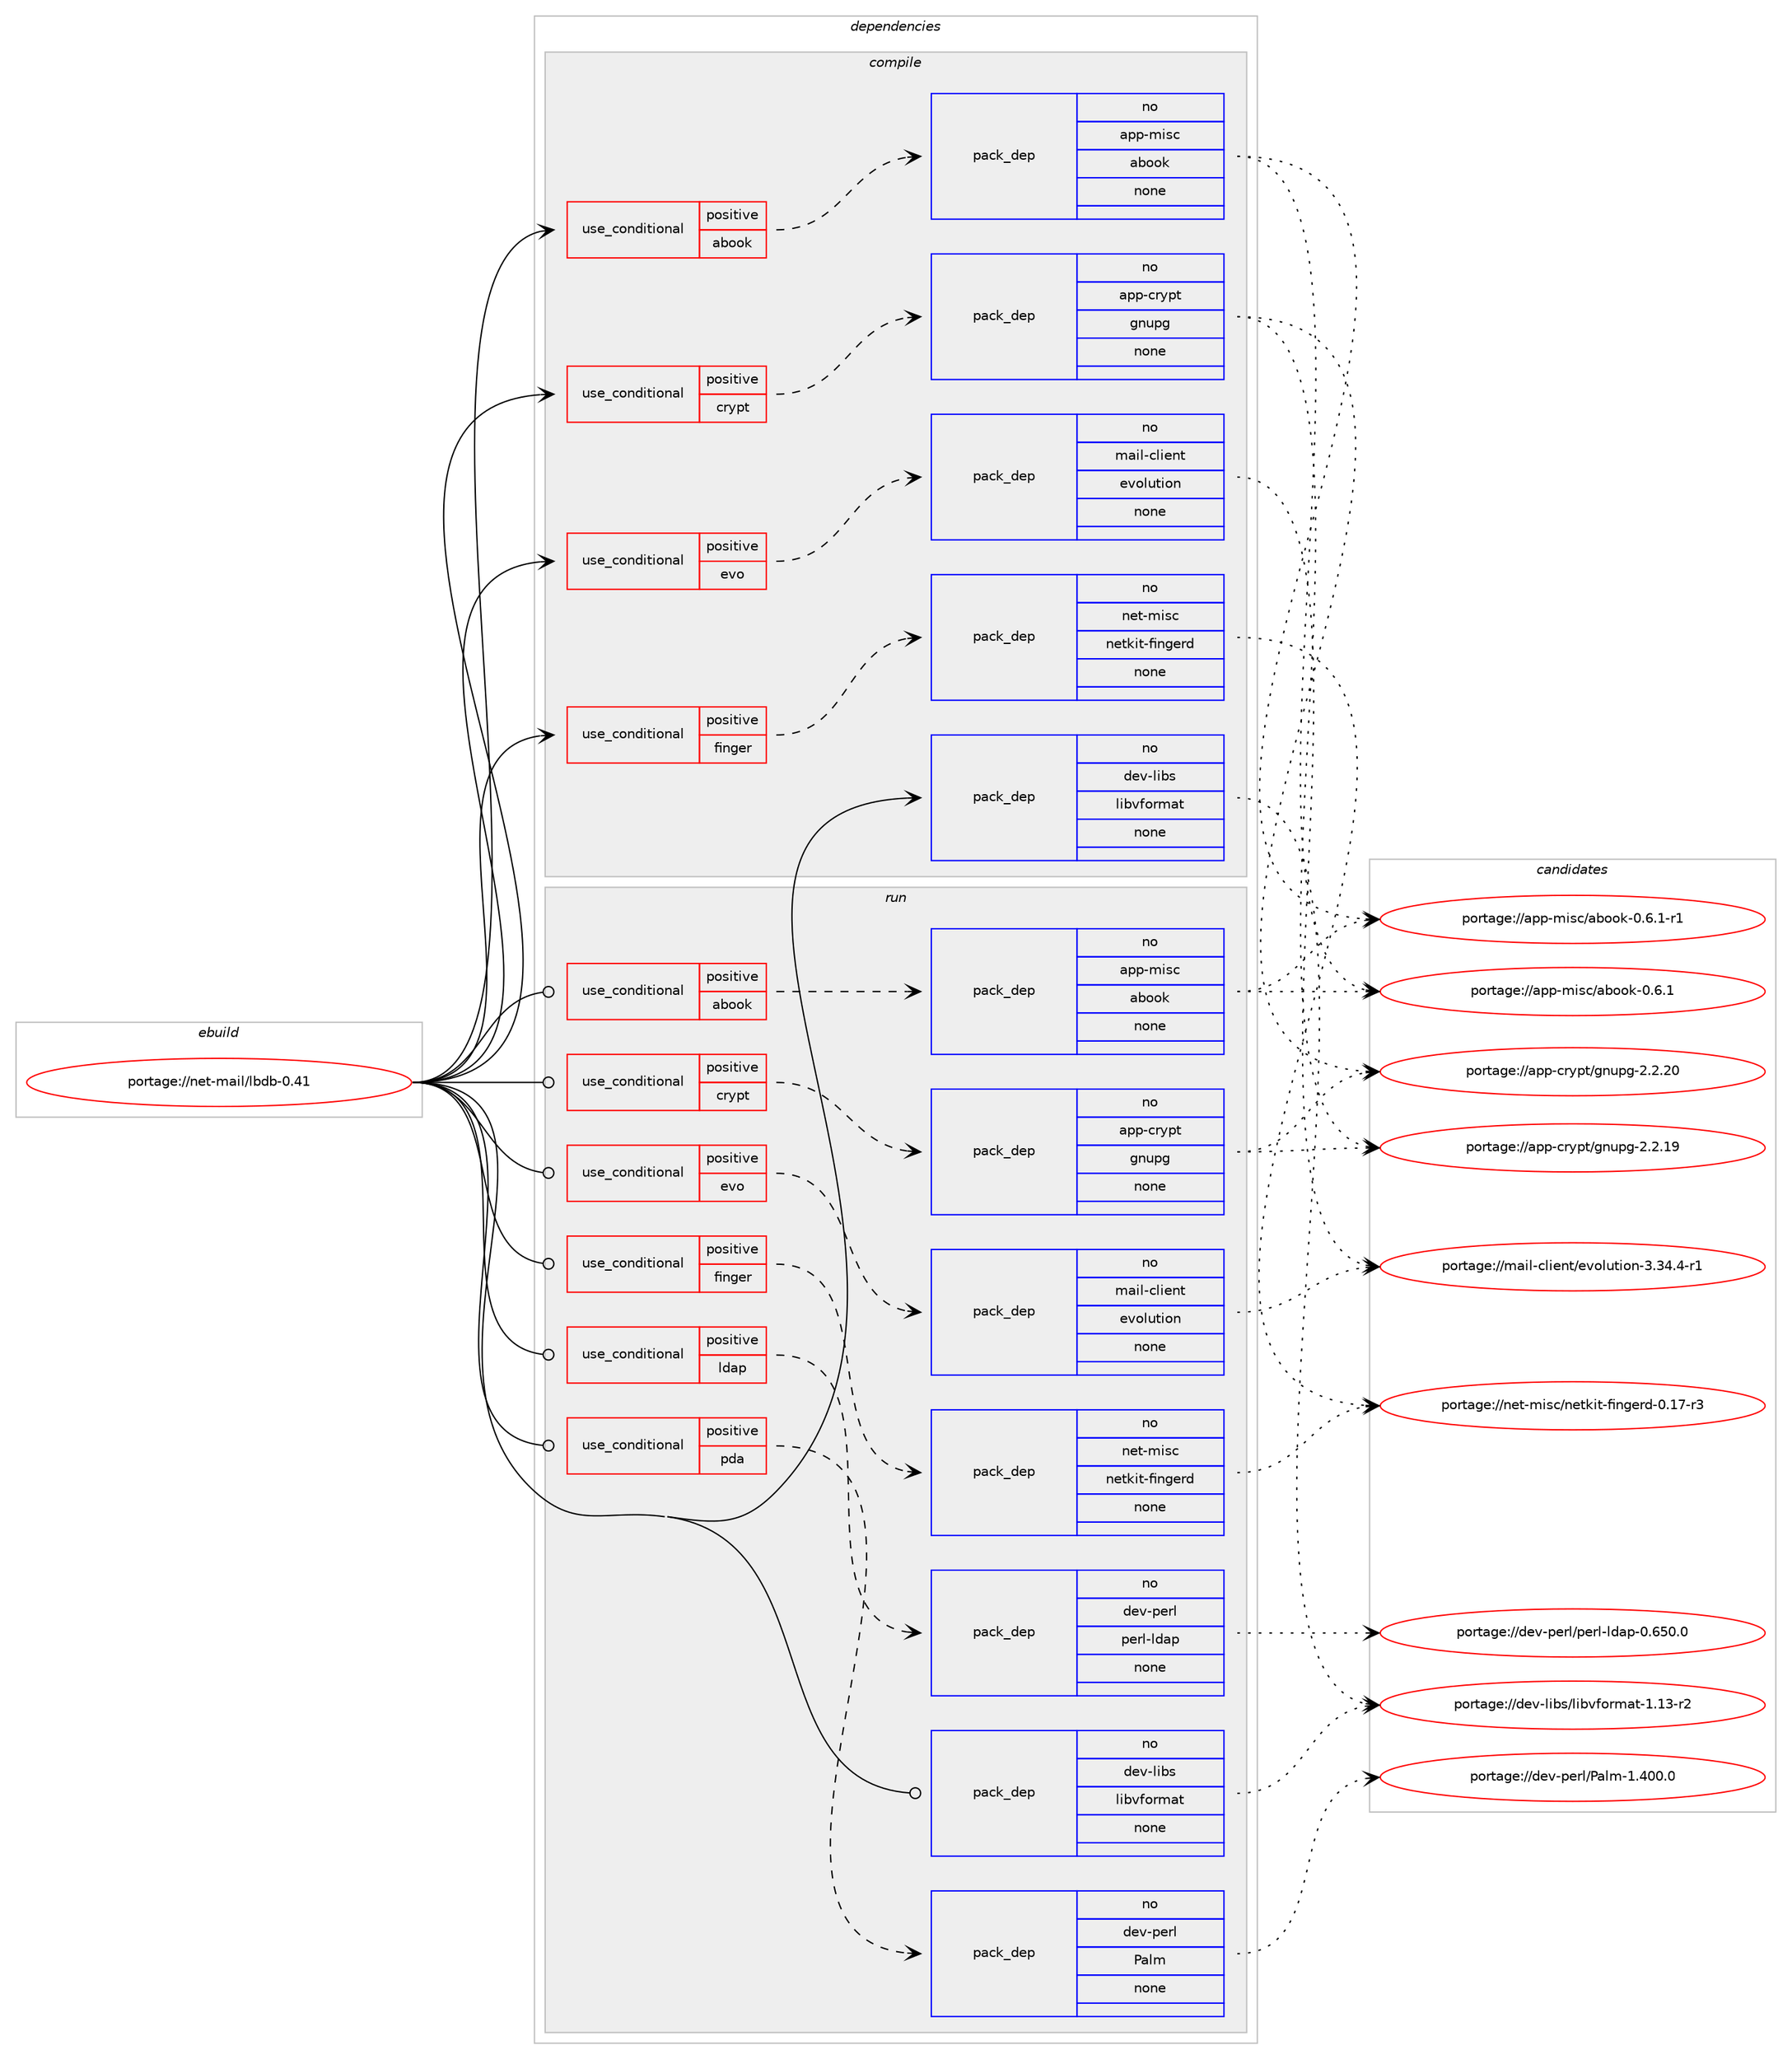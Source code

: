 digraph prolog {

# *************
# Graph options
# *************

newrank=true;
concentrate=true;
compound=true;
graph [rankdir=LR,fontname=Helvetica,fontsize=10,ranksep=1.5];#, ranksep=2.5, nodesep=0.2];
edge  [arrowhead=vee];
node  [fontname=Helvetica,fontsize=10];

# **********
# The ebuild
# **********

subgraph cluster_leftcol {
color=gray;
rank=same;
label=<<i>ebuild</i>>;
id [label="portage://net-mail/lbdb-0.41", color=red, width=4, href="../net-mail/lbdb-0.41.svg"];
}

# ****************
# The dependencies
# ****************

subgraph cluster_midcol {
color=gray;
label=<<i>dependencies</i>>;
subgraph cluster_compile {
fillcolor="#eeeeee";
style=filled;
label=<<i>compile</i>>;
subgraph cond1200 {
dependency8134 [label=<<TABLE BORDER="0" CELLBORDER="1" CELLSPACING="0" CELLPADDING="4"><TR><TD ROWSPAN="3" CELLPADDING="10">use_conditional</TD></TR><TR><TD>positive</TD></TR><TR><TD>abook</TD></TR></TABLE>>, shape=none, color=red];
subgraph pack6841 {
dependency8135 [label=<<TABLE BORDER="0" CELLBORDER="1" CELLSPACING="0" CELLPADDING="4" WIDTH="220"><TR><TD ROWSPAN="6" CELLPADDING="30">pack_dep</TD></TR><TR><TD WIDTH="110">no</TD></TR><TR><TD>app-misc</TD></TR><TR><TD>abook</TD></TR><TR><TD>none</TD></TR><TR><TD></TD></TR></TABLE>>, shape=none, color=blue];
}
dependency8134:e -> dependency8135:w [weight=20,style="dashed",arrowhead="vee"];
}
id:e -> dependency8134:w [weight=20,style="solid",arrowhead="vee"];
subgraph cond1201 {
dependency8136 [label=<<TABLE BORDER="0" CELLBORDER="1" CELLSPACING="0" CELLPADDING="4"><TR><TD ROWSPAN="3" CELLPADDING="10">use_conditional</TD></TR><TR><TD>positive</TD></TR><TR><TD>crypt</TD></TR></TABLE>>, shape=none, color=red];
subgraph pack6842 {
dependency8137 [label=<<TABLE BORDER="0" CELLBORDER="1" CELLSPACING="0" CELLPADDING="4" WIDTH="220"><TR><TD ROWSPAN="6" CELLPADDING="30">pack_dep</TD></TR><TR><TD WIDTH="110">no</TD></TR><TR><TD>app-crypt</TD></TR><TR><TD>gnupg</TD></TR><TR><TD>none</TD></TR><TR><TD></TD></TR></TABLE>>, shape=none, color=blue];
}
dependency8136:e -> dependency8137:w [weight=20,style="dashed",arrowhead="vee"];
}
id:e -> dependency8136:w [weight=20,style="solid",arrowhead="vee"];
subgraph cond1202 {
dependency8138 [label=<<TABLE BORDER="0" CELLBORDER="1" CELLSPACING="0" CELLPADDING="4"><TR><TD ROWSPAN="3" CELLPADDING="10">use_conditional</TD></TR><TR><TD>positive</TD></TR><TR><TD>evo</TD></TR></TABLE>>, shape=none, color=red];
subgraph pack6843 {
dependency8139 [label=<<TABLE BORDER="0" CELLBORDER="1" CELLSPACING="0" CELLPADDING="4" WIDTH="220"><TR><TD ROWSPAN="6" CELLPADDING="30">pack_dep</TD></TR><TR><TD WIDTH="110">no</TD></TR><TR><TD>mail-client</TD></TR><TR><TD>evolution</TD></TR><TR><TD>none</TD></TR><TR><TD></TD></TR></TABLE>>, shape=none, color=blue];
}
dependency8138:e -> dependency8139:w [weight=20,style="dashed",arrowhead="vee"];
}
id:e -> dependency8138:w [weight=20,style="solid",arrowhead="vee"];
subgraph cond1203 {
dependency8140 [label=<<TABLE BORDER="0" CELLBORDER="1" CELLSPACING="0" CELLPADDING="4"><TR><TD ROWSPAN="3" CELLPADDING="10">use_conditional</TD></TR><TR><TD>positive</TD></TR><TR><TD>finger</TD></TR></TABLE>>, shape=none, color=red];
subgraph pack6844 {
dependency8141 [label=<<TABLE BORDER="0" CELLBORDER="1" CELLSPACING="0" CELLPADDING="4" WIDTH="220"><TR><TD ROWSPAN="6" CELLPADDING="30">pack_dep</TD></TR><TR><TD WIDTH="110">no</TD></TR><TR><TD>net-misc</TD></TR><TR><TD>netkit-fingerd</TD></TR><TR><TD>none</TD></TR><TR><TD></TD></TR></TABLE>>, shape=none, color=blue];
}
dependency8140:e -> dependency8141:w [weight=20,style="dashed",arrowhead="vee"];
}
id:e -> dependency8140:w [weight=20,style="solid",arrowhead="vee"];
subgraph pack6845 {
dependency8142 [label=<<TABLE BORDER="0" CELLBORDER="1" CELLSPACING="0" CELLPADDING="4" WIDTH="220"><TR><TD ROWSPAN="6" CELLPADDING="30">pack_dep</TD></TR><TR><TD WIDTH="110">no</TD></TR><TR><TD>dev-libs</TD></TR><TR><TD>libvformat</TD></TR><TR><TD>none</TD></TR><TR><TD></TD></TR></TABLE>>, shape=none, color=blue];
}
id:e -> dependency8142:w [weight=20,style="solid",arrowhead="vee"];
}
subgraph cluster_compileandrun {
fillcolor="#eeeeee";
style=filled;
label=<<i>compile and run</i>>;
}
subgraph cluster_run {
fillcolor="#eeeeee";
style=filled;
label=<<i>run</i>>;
subgraph cond1204 {
dependency8143 [label=<<TABLE BORDER="0" CELLBORDER="1" CELLSPACING="0" CELLPADDING="4"><TR><TD ROWSPAN="3" CELLPADDING="10">use_conditional</TD></TR><TR><TD>positive</TD></TR><TR><TD>abook</TD></TR></TABLE>>, shape=none, color=red];
subgraph pack6846 {
dependency8144 [label=<<TABLE BORDER="0" CELLBORDER="1" CELLSPACING="0" CELLPADDING="4" WIDTH="220"><TR><TD ROWSPAN="6" CELLPADDING="30">pack_dep</TD></TR><TR><TD WIDTH="110">no</TD></TR><TR><TD>app-misc</TD></TR><TR><TD>abook</TD></TR><TR><TD>none</TD></TR><TR><TD></TD></TR></TABLE>>, shape=none, color=blue];
}
dependency8143:e -> dependency8144:w [weight=20,style="dashed",arrowhead="vee"];
}
id:e -> dependency8143:w [weight=20,style="solid",arrowhead="odot"];
subgraph cond1205 {
dependency8145 [label=<<TABLE BORDER="0" CELLBORDER="1" CELLSPACING="0" CELLPADDING="4"><TR><TD ROWSPAN="3" CELLPADDING="10">use_conditional</TD></TR><TR><TD>positive</TD></TR><TR><TD>crypt</TD></TR></TABLE>>, shape=none, color=red];
subgraph pack6847 {
dependency8146 [label=<<TABLE BORDER="0" CELLBORDER="1" CELLSPACING="0" CELLPADDING="4" WIDTH="220"><TR><TD ROWSPAN="6" CELLPADDING="30">pack_dep</TD></TR><TR><TD WIDTH="110">no</TD></TR><TR><TD>app-crypt</TD></TR><TR><TD>gnupg</TD></TR><TR><TD>none</TD></TR><TR><TD></TD></TR></TABLE>>, shape=none, color=blue];
}
dependency8145:e -> dependency8146:w [weight=20,style="dashed",arrowhead="vee"];
}
id:e -> dependency8145:w [weight=20,style="solid",arrowhead="odot"];
subgraph cond1206 {
dependency8147 [label=<<TABLE BORDER="0" CELLBORDER="1" CELLSPACING="0" CELLPADDING="4"><TR><TD ROWSPAN="3" CELLPADDING="10">use_conditional</TD></TR><TR><TD>positive</TD></TR><TR><TD>evo</TD></TR></TABLE>>, shape=none, color=red];
subgraph pack6848 {
dependency8148 [label=<<TABLE BORDER="0" CELLBORDER="1" CELLSPACING="0" CELLPADDING="4" WIDTH="220"><TR><TD ROWSPAN="6" CELLPADDING="30">pack_dep</TD></TR><TR><TD WIDTH="110">no</TD></TR><TR><TD>mail-client</TD></TR><TR><TD>evolution</TD></TR><TR><TD>none</TD></TR><TR><TD></TD></TR></TABLE>>, shape=none, color=blue];
}
dependency8147:e -> dependency8148:w [weight=20,style="dashed",arrowhead="vee"];
}
id:e -> dependency8147:w [weight=20,style="solid",arrowhead="odot"];
subgraph cond1207 {
dependency8149 [label=<<TABLE BORDER="0" CELLBORDER="1" CELLSPACING="0" CELLPADDING="4"><TR><TD ROWSPAN="3" CELLPADDING="10">use_conditional</TD></TR><TR><TD>positive</TD></TR><TR><TD>finger</TD></TR></TABLE>>, shape=none, color=red];
subgraph pack6849 {
dependency8150 [label=<<TABLE BORDER="0" CELLBORDER="1" CELLSPACING="0" CELLPADDING="4" WIDTH="220"><TR><TD ROWSPAN="6" CELLPADDING="30">pack_dep</TD></TR><TR><TD WIDTH="110">no</TD></TR><TR><TD>net-misc</TD></TR><TR><TD>netkit-fingerd</TD></TR><TR><TD>none</TD></TR><TR><TD></TD></TR></TABLE>>, shape=none, color=blue];
}
dependency8149:e -> dependency8150:w [weight=20,style="dashed",arrowhead="vee"];
}
id:e -> dependency8149:w [weight=20,style="solid",arrowhead="odot"];
subgraph cond1208 {
dependency8151 [label=<<TABLE BORDER="0" CELLBORDER="1" CELLSPACING="0" CELLPADDING="4"><TR><TD ROWSPAN="3" CELLPADDING="10">use_conditional</TD></TR><TR><TD>positive</TD></TR><TR><TD>ldap</TD></TR></TABLE>>, shape=none, color=red];
subgraph pack6850 {
dependency8152 [label=<<TABLE BORDER="0" CELLBORDER="1" CELLSPACING="0" CELLPADDING="4" WIDTH="220"><TR><TD ROWSPAN="6" CELLPADDING="30">pack_dep</TD></TR><TR><TD WIDTH="110">no</TD></TR><TR><TD>dev-perl</TD></TR><TR><TD>perl-ldap</TD></TR><TR><TD>none</TD></TR><TR><TD></TD></TR></TABLE>>, shape=none, color=blue];
}
dependency8151:e -> dependency8152:w [weight=20,style="dashed",arrowhead="vee"];
}
id:e -> dependency8151:w [weight=20,style="solid",arrowhead="odot"];
subgraph cond1209 {
dependency8153 [label=<<TABLE BORDER="0" CELLBORDER="1" CELLSPACING="0" CELLPADDING="4"><TR><TD ROWSPAN="3" CELLPADDING="10">use_conditional</TD></TR><TR><TD>positive</TD></TR><TR><TD>pda</TD></TR></TABLE>>, shape=none, color=red];
subgraph pack6851 {
dependency8154 [label=<<TABLE BORDER="0" CELLBORDER="1" CELLSPACING="0" CELLPADDING="4" WIDTH="220"><TR><TD ROWSPAN="6" CELLPADDING="30">pack_dep</TD></TR><TR><TD WIDTH="110">no</TD></TR><TR><TD>dev-perl</TD></TR><TR><TD>Palm</TD></TR><TR><TD>none</TD></TR><TR><TD></TD></TR></TABLE>>, shape=none, color=blue];
}
dependency8153:e -> dependency8154:w [weight=20,style="dashed",arrowhead="vee"];
}
id:e -> dependency8153:w [weight=20,style="solid",arrowhead="odot"];
subgraph pack6852 {
dependency8155 [label=<<TABLE BORDER="0" CELLBORDER="1" CELLSPACING="0" CELLPADDING="4" WIDTH="220"><TR><TD ROWSPAN="6" CELLPADDING="30">pack_dep</TD></TR><TR><TD WIDTH="110">no</TD></TR><TR><TD>dev-libs</TD></TR><TR><TD>libvformat</TD></TR><TR><TD>none</TD></TR><TR><TD></TD></TR></TABLE>>, shape=none, color=blue];
}
id:e -> dependency8155:w [weight=20,style="solid",arrowhead="odot"];
}
}

# **************
# The candidates
# **************

subgraph cluster_choices {
rank=same;
color=gray;
label=<<i>candidates</i>>;

subgraph choice6841 {
color=black;
nodesep=1;
choice9711211245109105115994797981111111074548465446494511449 [label="portage://app-misc/abook-0.6.1-r1", color=red, width=4,href="../app-misc/abook-0.6.1-r1.svg"];
choice971121124510910511599479798111111107454846544649 [label="portage://app-misc/abook-0.6.1", color=red, width=4,href="../app-misc/abook-0.6.1.svg"];
dependency8135:e -> choice9711211245109105115994797981111111074548465446494511449:w [style=dotted,weight="100"];
dependency8135:e -> choice971121124510910511599479798111111107454846544649:w [style=dotted,weight="100"];
}
subgraph choice6842 {
color=black;
nodesep=1;
choice9711211245991141211121164710311011711210345504650465048 [label="portage://app-crypt/gnupg-2.2.20", color=red, width=4,href="../app-crypt/gnupg-2.2.20.svg"];
choice9711211245991141211121164710311011711210345504650464957 [label="portage://app-crypt/gnupg-2.2.19", color=red, width=4,href="../app-crypt/gnupg-2.2.19.svg"];
dependency8137:e -> choice9711211245991141211121164710311011711210345504650465048:w [style=dotted,weight="100"];
dependency8137:e -> choice9711211245991141211121164710311011711210345504650464957:w [style=dotted,weight="100"];
}
subgraph choice6843 {
color=black;
nodesep=1;
choice10997105108459910810510111011647101118111108117116105111110455146515246524511449 [label="portage://mail-client/evolution-3.34.4-r1", color=red, width=4,href="../mail-client/evolution-3.34.4-r1.svg"];
dependency8139:e -> choice10997105108459910810510111011647101118111108117116105111110455146515246524511449:w [style=dotted,weight="100"];
}
subgraph choice6844 {
color=black;
nodesep=1;
choice1101011164510910511599471101011161071051164510210511010310111410045484649554511451 [label="portage://net-misc/netkit-fingerd-0.17-r3", color=red, width=4,href="../net-misc/netkit-fingerd-0.17-r3.svg"];
dependency8141:e -> choice1101011164510910511599471101011161071051164510210511010310111410045484649554511451:w [style=dotted,weight="100"];
}
subgraph choice6845 {
color=black;
nodesep=1;
choice100101118451081059811547108105981181021111141099711645494649514511450 [label="portage://dev-libs/libvformat-1.13-r2", color=red, width=4,href="../dev-libs/libvformat-1.13-r2.svg"];
dependency8142:e -> choice100101118451081059811547108105981181021111141099711645494649514511450:w [style=dotted,weight="100"];
}
subgraph choice6846 {
color=black;
nodesep=1;
choice9711211245109105115994797981111111074548465446494511449 [label="portage://app-misc/abook-0.6.1-r1", color=red, width=4,href="../app-misc/abook-0.6.1-r1.svg"];
choice971121124510910511599479798111111107454846544649 [label="portage://app-misc/abook-0.6.1", color=red, width=4,href="../app-misc/abook-0.6.1.svg"];
dependency8144:e -> choice9711211245109105115994797981111111074548465446494511449:w [style=dotted,weight="100"];
dependency8144:e -> choice971121124510910511599479798111111107454846544649:w [style=dotted,weight="100"];
}
subgraph choice6847 {
color=black;
nodesep=1;
choice9711211245991141211121164710311011711210345504650465048 [label="portage://app-crypt/gnupg-2.2.20", color=red, width=4,href="../app-crypt/gnupg-2.2.20.svg"];
choice9711211245991141211121164710311011711210345504650464957 [label="portage://app-crypt/gnupg-2.2.19", color=red, width=4,href="../app-crypt/gnupg-2.2.19.svg"];
dependency8146:e -> choice9711211245991141211121164710311011711210345504650465048:w [style=dotted,weight="100"];
dependency8146:e -> choice9711211245991141211121164710311011711210345504650464957:w [style=dotted,weight="100"];
}
subgraph choice6848 {
color=black;
nodesep=1;
choice10997105108459910810510111011647101118111108117116105111110455146515246524511449 [label="portage://mail-client/evolution-3.34.4-r1", color=red, width=4,href="../mail-client/evolution-3.34.4-r1.svg"];
dependency8148:e -> choice10997105108459910810510111011647101118111108117116105111110455146515246524511449:w [style=dotted,weight="100"];
}
subgraph choice6849 {
color=black;
nodesep=1;
choice1101011164510910511599471101011161071051164510210511010310111410045484649554511451 [label="portage://net-misc/netkit-fingerd-0.17-r3", color=red, width=4,href="../net-misc/netkit-fingerd-0.17-r3.svg"];
dependency8150:e -> choice1101011164510910511599471101011161071051164510210511010310111410045484649554511451:w [style=dotted,weight="100"];
}
subgraph choice6850 {
color=black;
nodesep=1;
choice100101118451121011141084711210111410845108100971124548465453484648 [label="portage://dev-perl/perl-ldap-0.650.0", color=red, width=4,href="../dev-perl/perl-ldap-0.650.0.svg"];
dependency8152:e -> choice100101118451121011141084711210111410845108100971124548465453484648:w [style=dotted,weight="100"];
}
subgraph choice6851 {
color=black;
nodesep=1;
choice100101118451121011141084780971081094549465248484648 [label="portage://dev-perl/Palm-1.400.0", color=red, width=4,href="../dev-perl/Palm-1.400.0.svg"];
dependency8154:e -> choice100101118451121011141084780971081094549465248484648:w [style=dotted,weight="100"];
}
subgraph choice6852 {
color=black;
nodesep=1;
choice100101118451081059811547108105981181021111141099711645494649514511450 [label="portage://dev-libs/libvformat-1.13-r2", color=red, width=4,href="../dev-libs/libvformat-1.13-r2.svg"];
dependency8155:e -> choice100101118451081059811547108105981181021111141099711645494649514511450:w [style=dotted,weight="100"];
}
}

}
